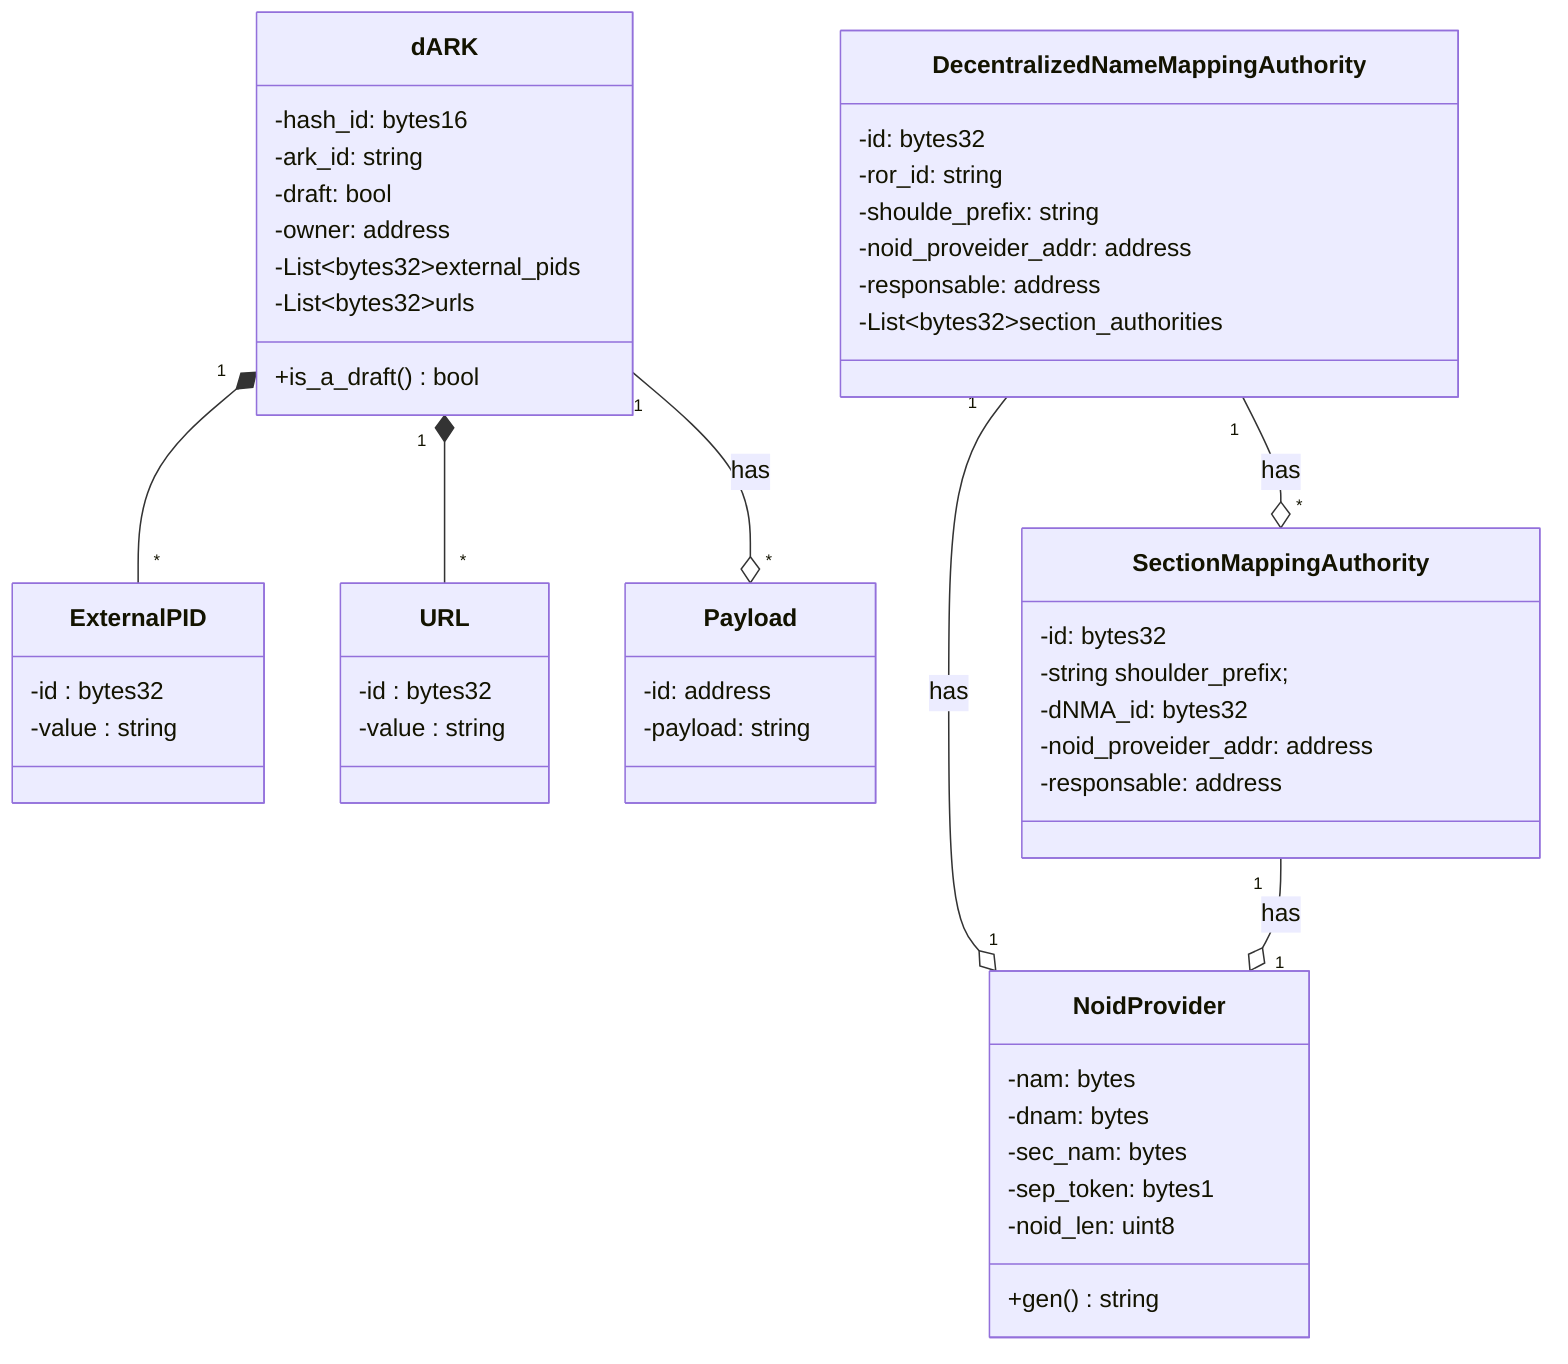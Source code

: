 classDiagram

    class dARK{
        -hash_id: bytes16
        -ark_id: string
        -draft: bool 
        -owner: address

        -List~bytes32~external_pids
        -List~bytes32~urls
        
        +is_a_draft() bool
    }

    class ExternalPID{
        -id : bytes32
        -value : string
    }

    class URL{
        -id : bytes32
        -value : string
    }

    class Payload{
        -id: address
        -payload: string
    }

    dARK "1" --o "*" Payload : has
    
    dARK "1" *--  "*" ExternalPID
    dARK "1" *--  "*" URL


    class DecentralizedNameMappingAuthority{
        -id: bytes32
        -ror_id: string
        -shoulde_prefix: string
        -noid_proveider_addr: address
        -responsable: address
        -List~bytes32~section_authorities
    }

    class SectionMappingAuthority {
        -id: bytes32
        -string shoulder_prefix;
        -dNMA_id: bytes32
        -noid_proveider_addr: address
        -responsable: address
    }

    class NoidProvider{
        -nam: bytes
        -dnam: bytes
        -sec_nam: bytes
        -sep_token: bytes1
        -noid_len: uint8

        +gen() string
    }

    DecentralizedNameMappingAuthority "1" --o "1" NoidProvider: has
    SectionMappingAuthority "1" --o "1" NoidProvider: has

    DecentralizedNameMappingAuthority "1" --o "*" SectionMappingAuthority: has